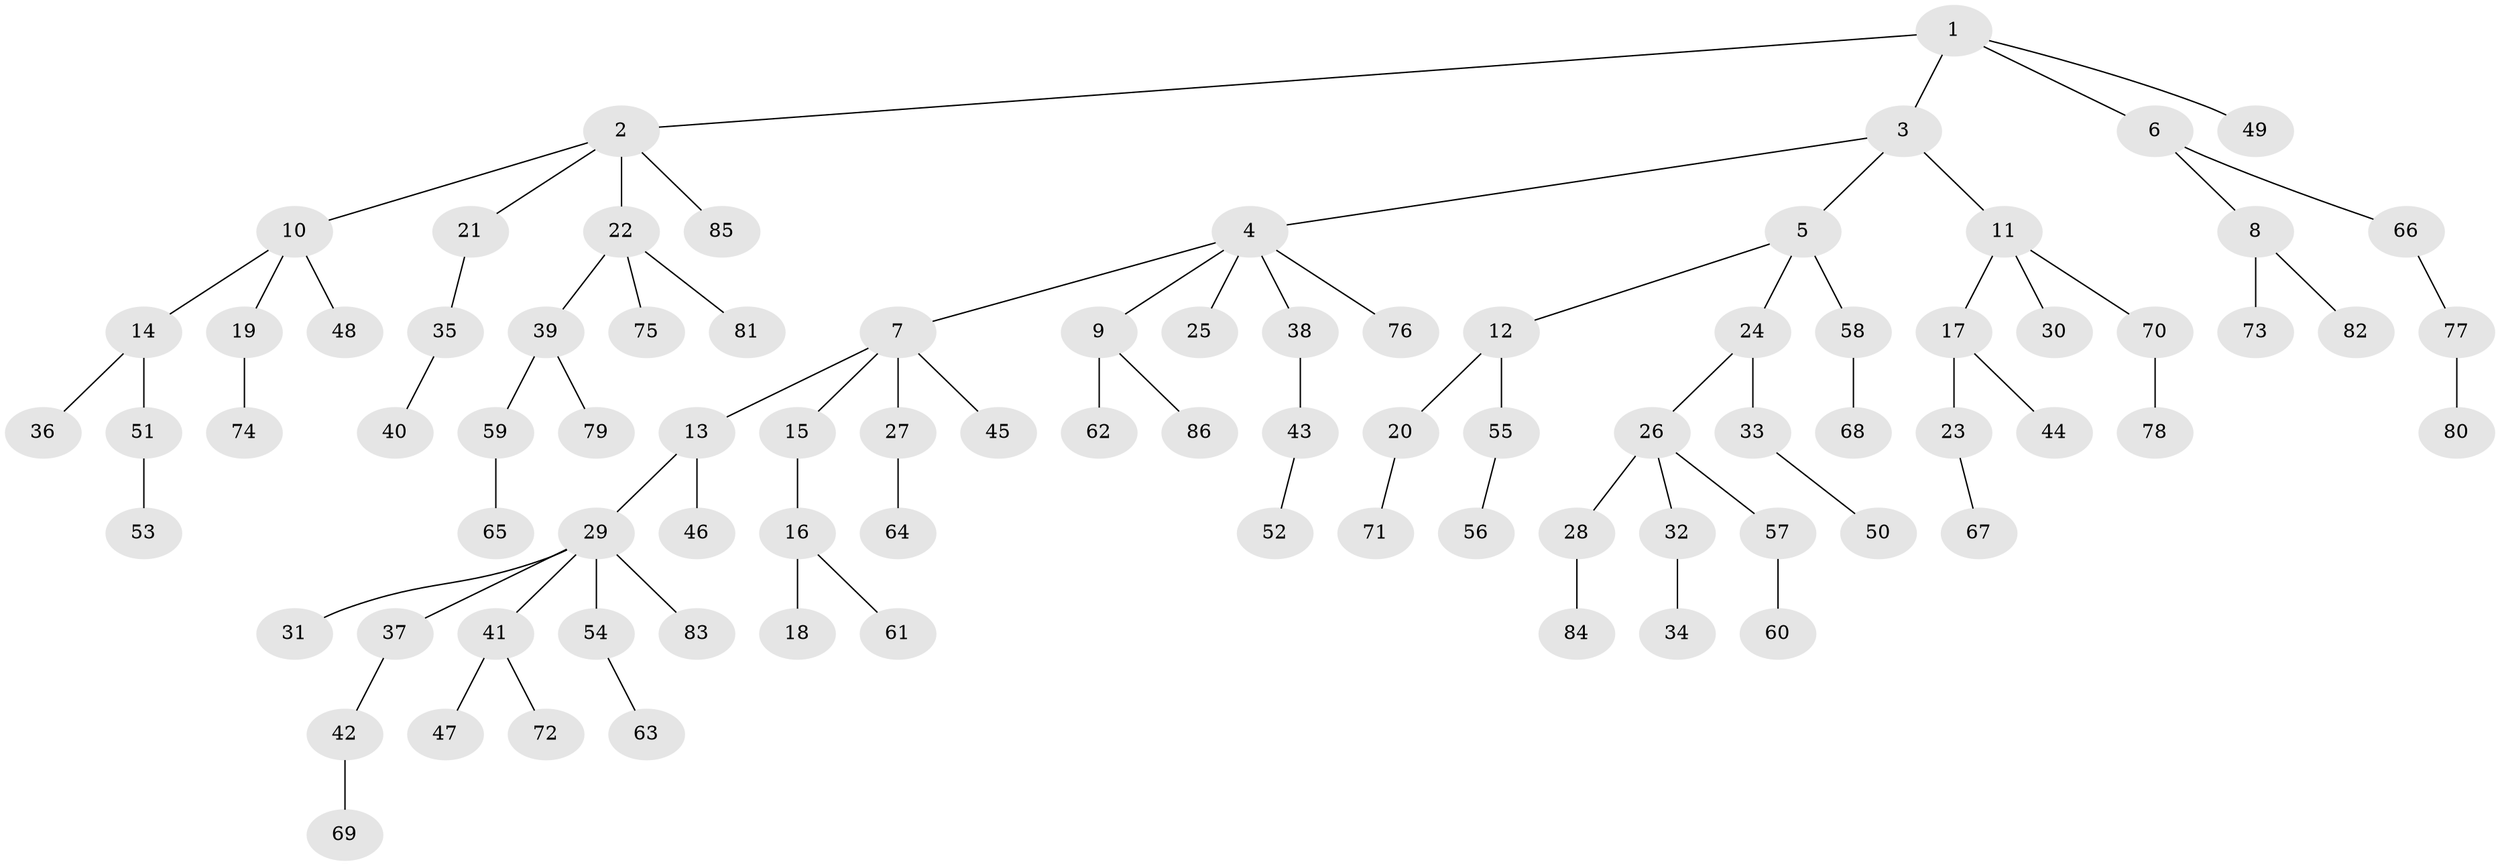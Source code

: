 // coarse degree distribution, {3: 0.17142857142857143, 5: 0.05714285714285714, 4: 0.02857142857142857, 2: 0.2857142857142857, 1: 0.45714285714285713}
// Generated by graph-tools (version 1.1) at 2025/51/03/04/25 22:51:42]
// undirected, 86 vertices, 85 edges
graph export_dot {
  node [color=gray90,style=filled];
  1;
  2;
  3;
  4;
  5;
  6;
  7;
  8;
  9;
  10;
  11;
  12;
  13;
  14;
  15;
  16;
  17;
  18;
  19;
  20;
  21;
  22;
  23;
  24;
  25;
  26;
  27;
  28;
  29;
  30;
  31;
  32;
  33;
  34;
  35;
  36;
  37;
  38;
  39;
  40;
  41;
  42;
  43;
  44;
  45;
  46;
  47;
  48;
  49;
  50;
  51;
  52;
  53;
  54;
  55;
  56;
  57;
  58;
  59;
  60;
  61;
  62;
  63;
  64;
  65;
  66;
  67;
  68;
  69;
  70;
  71;
  72;
  73;
  74;
  75;
  76;
  77;
  78;
  79;
  80;
  81;
  82;
  83;
  84;
  85;
  86;
  1 -- 2;
  1 -- 3;
  1 -- 6;
  1 -- 49;
  2 -- 10;
  2 -- 21;
  2 -- 22;
  2 -- 85;
  3 -- 4;
  3 -- 5;
  3 -- 11;
  4 -- 7;
  4 -- 9;
  4 -- 25;
  4 -- 38;
  4 -- 76;
  5 -- 12;
  5 -- 24;
  5 -- 58;
  6 -- 8;
  6 -- 66;
  7 -- 13;
  7 -- 15;
  7 -- 27;
  7 -- 45;
  8 -- 73;
  8 -- 82;
  9 -- 62;
  9 -- 86;
  10 -- 14;
  10 -- 19;
  10 -- 48;
  11 -- 17;
  11 -- 30;
  11 -- 70;
  12 -- 20;
  12 -- 55;
  13 -- 29;
  13 -- 46;
  14 -- 36;
  14 -- 51;
  15 -- 16;
  16 -- 18;
  16 -- 61;
  17 -- 23;
  17 -- 44;
  19 -- 74;
  20 -- 71;
  21 -- 35;
  22 -- 39;
  22 -- 75;
  22 -- 81;
  23 -- 67;
  24 -- 26;
  24 -- 33;
  26 -- 28;
  26 -- 32;
  26 -- 57;
  27 -- 64;
  28 -- 84;
  29 -- 31;
  29 -- 37;
  29 -- 41;
  29 -- 54;
  29 -- 83;
  32 -- 34;
  33 -- 50;
  35 -- 40;
  37 -- 42;
  38 -- 43;
  39 -- 59;
  39 -- 79;
  41 -- 47;
  41 -- 72;
  42 -- 69;
  43 -- 52;
  51 -- 53;
  54 -- 63;
  55 -- 56;
  57 -- 60;
  58 -- 68;
  59 -- 65;
  66 -- 77;
  70 -- 78;
  77 -- 80;
}
